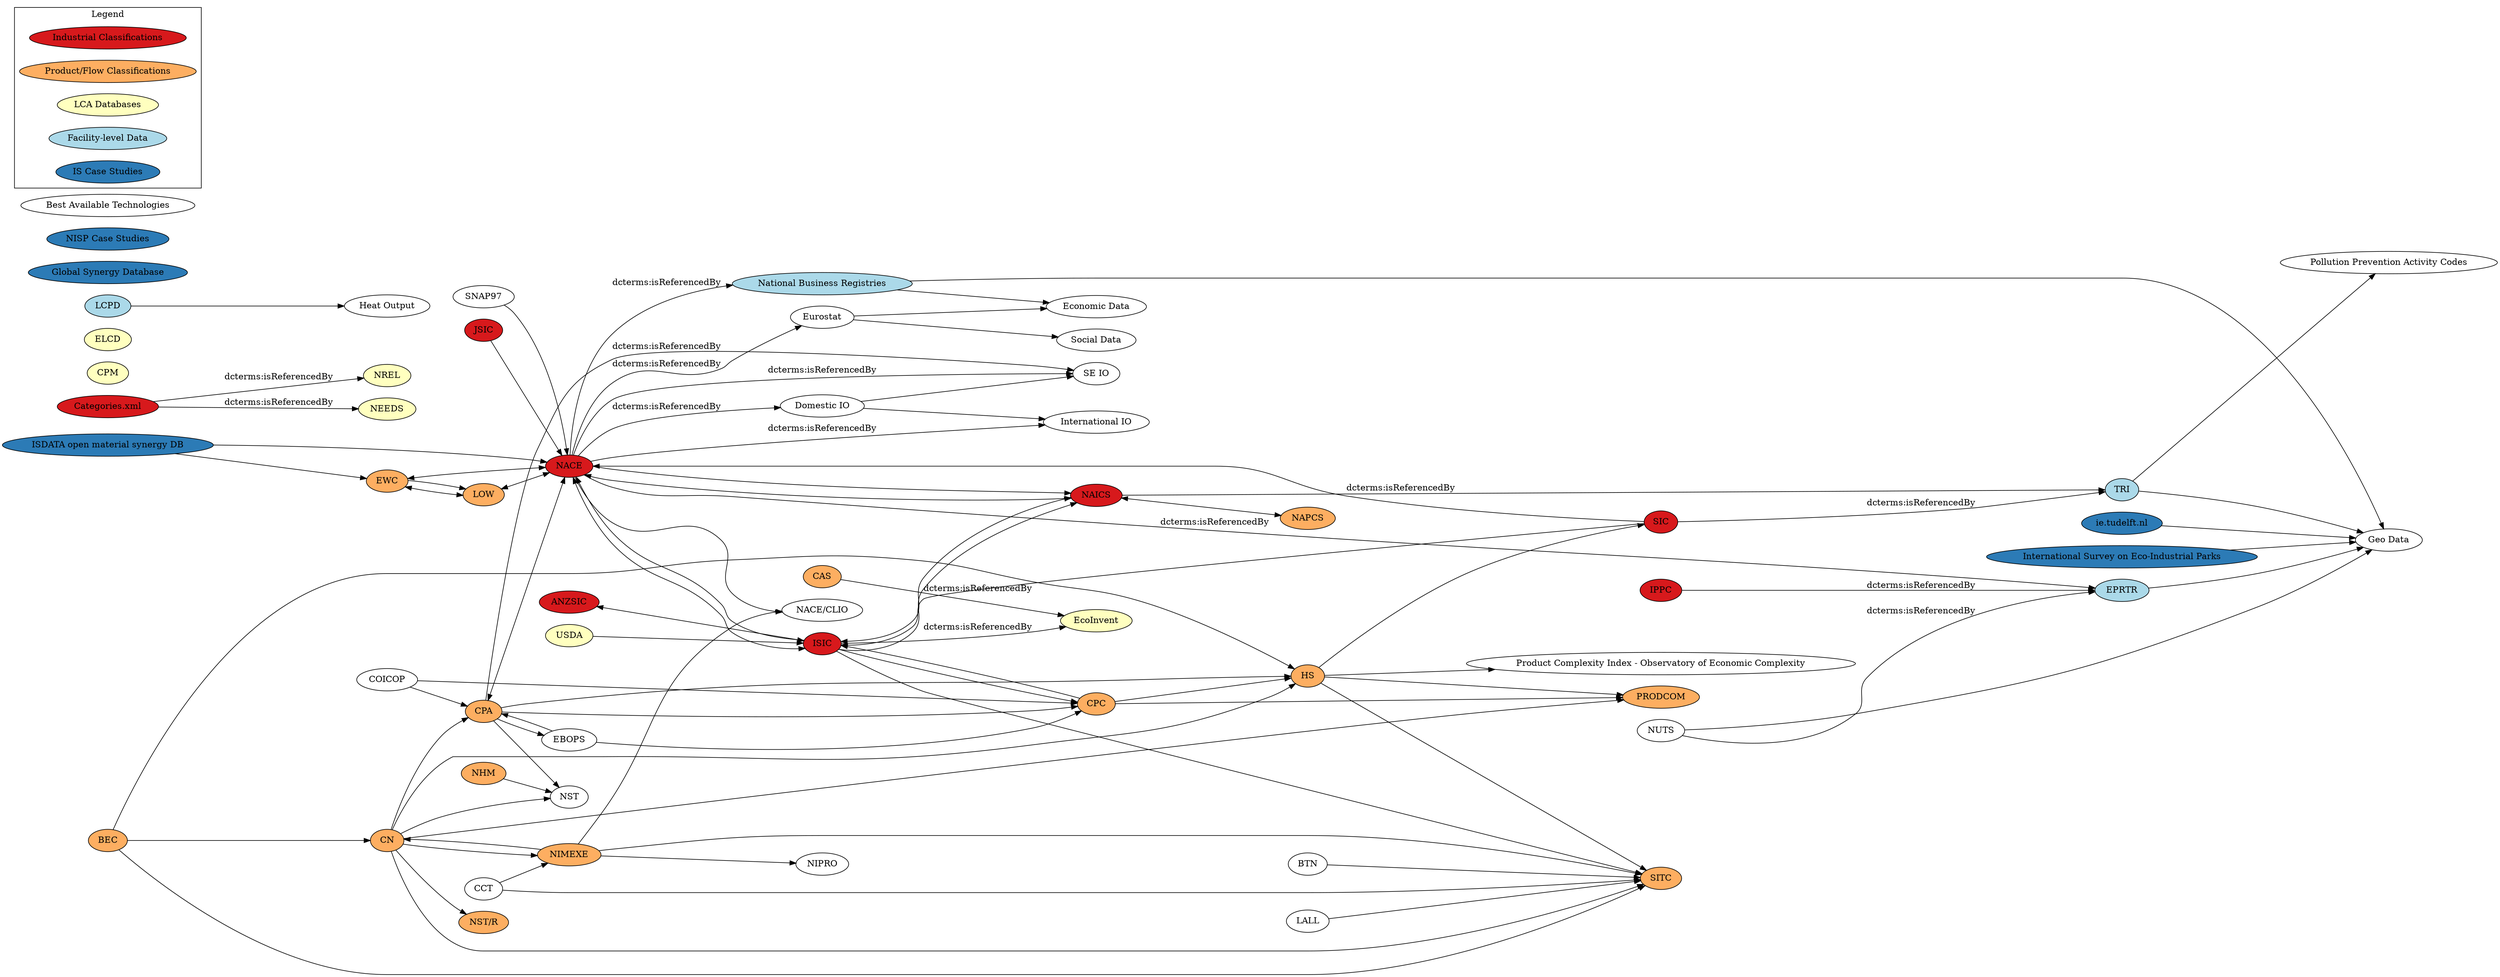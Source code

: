 digraph G {
rankdir=LR

/*
I'm bad at colors, someone should figure out a better scheme:
http://www.graphviz.org/doc/info/colors.html
http://colorbrewer2.org/ helps a lot
*/


// http://stackoverflow.com/questions/14662092/does-the-dot-language-support-variables-aliases
// You can fill in the colors for the nodes here.  The bash script will take care of the rest






/****** Define all the Types of Nodes and their colors here ******/ 

/*** Industrial Classifications **/
node [fillcolor = "#d7191c", style=filled]
NACE
ISIC
NAICS
ANZSIC
"Categories.xml"
IPPC
SIC
JSIC /* Japanese Standard Industrial Classification */

/*** Product or Flow Classifications **/
node [fillcolor = "#fdae61", style=filled]
BEC
CAS
CN
CPA
CPC
EWC
HS
LOW
NAPCS /** https://en.wikipedia.org/wiki/North_American_Product_Classification_System **/
NHM
NIMEXE
"NST/R"
PRODCOM
SITC

/** LCA Data Sets **/
node [fillcolor = "#ffffbf", style=filled]
EcoInvent
USDA
CPM
NREL
ELCD
NEEDS

/** Facility-level Data **/
node [fillcolor = "#abd9e9", style=filled]
EPRTR
LCPD
"National Business Registries"
TRI

/** IS Case Studies **/
node [fillcolor = "#2c7bb6", style=filled]
"Global Synergy Database"
"ie.tudelft.nl"
"NISP Case Studies"
"ISDATA open material synergy DB"
"International Survey on Eco-Industrial Parks"

/** Default color for everything else **/
node [style=filled, fillcolor=white]

/****** Define all the types of edges (connections here) ******/ 
/** Concordances between classification systems **/
NACE -> ISIC [dir="both"]
NAICS -> ISIC [dir="both"]
NACE -> NAICS [dir="both"]
CPA -> NACE [dir="both"]  /** TODO where does this occur? **/
EWC -> LOW [dir="both"]
EWC -> NACE [dir="both"]
LOW -> NACE [dir="both"]  /** TODO where does this occur? **/
ANZSIC -> ISIC [dir="both"]
NAICS -> NAPCS [dir="both"]
/** LCA Data Sets **/
ISIC -> EcoInvent [label="dcterms:isReferencedBy"]
CAS -> EcoInvent [label="dcterms:isReferencedBy"]
USDA -> ISIC
"Categories.xml" -> NREL [label="dcterms:isReferencedBy"]
"Categories.xml" -> NEEDS [label="dcterms:isReferencedBy"]
/** Other Data Sets **/
SIC -> TRI [label="dcterms:isReferencedBy"]
NAICS -> TRI [label="dcterms:isReferencedBy"]
TRI -> "Pollution Prevention Activity Codes"
TRI -> "Geo Data"
EPRTR -> "Geo Data"
NACE -> EPRTR [label="dcterms:isReferencedBy"]
NUTS -> EPRTR [label="dcterms:isReferencedBy"]
IPPC -> EPRTR [label="dcterms:isReferencedBy"]
"NUTS" -> "Geo Data"
"ISDATA open material synergy DB" -> NACE
"ISDATA open material synergy DB" -> EWC	
CPA -> "SE IO" [label="dcterms:isReferencedBy"]
NACE -> "SE IO" [label="dcterms:isReferencedBy"]
NACE -> "Domestic IO" [label="dcterms:isReferencedBy"]
NACE -> "International IO" [label="dcterms:isReferencedBy"]
NACE -> "National Business Registries" [label="dcterms:isReferencedBy"]
"National Business Registries" -> "Geo Data"
"National Business Registries" -> "Economic Data"
NACE -> "Eurostat" [label="dcterms:isReferencedBy"]
"Eurostat" -> "Economic Data"
"Eurostat" -> "Social Data"
LCPD -> "Heat Output"
"Domestic IO" -> "International IO"
"Domestic IO" -> "SE IO"
"Best Available Technologies"
"International Survey on Eco-Industrial Parks" -> "Geo Data"
"ie.tudelft.nl" -> "Geo Data"

BEC -> CN
BEC -> SITC
BEC -> HS
BTN -> SITC
CCT -> NIMEXE
NIMEXE -> SITC
CCT -> SITC
CN -> CPA
CN -> "NST/R"
CN -> PRODCOM
CN -> SITC
CN -> HS
CN -> NIMEXE
CN -> NST
COICOP -> CPC
COICOP -> CPA
CPA -> CPC
CPA -> NST
CPA -> EBOPS
CPA -> HS
CPC -> HS
CPC -> ISIC
CPC -> PRODCOM
EBOPS -> CPA
EBOPS -> CPC
EWC -> LOW
HS -> SIC
HS -> SITC
HS -> PRODCOM
ISIC -> NACE
ISIC -> CPC
ISIC -> SITC
ISIC -> NAICS
JSIC -> NACE /* Japanese Standard Industrial Classification */
LALL -> SITC
NACE -> "NACE/CLIO"
NACE -> NAICS
NHM -> NST
NIMEXE -> "NACE/CLIO"
NIMEXE -> NIPRO
NIMEXE -> CN
SNAP97 -> NACE
SIC -> ISIC
SIC -> NACE

HS -> "Product Complexity Index - Observatory of Economic Complexity"

// CD: Don't know how to move this to the top right corner
subgraph cluster_01 { 
    label = "Legend";
	"Industrial Classifications" [fillcolor = "#d7191c", style=filled]
	"Product/Flow Classifications" [fillcolor = "#fdae61", style=filled]
	"LCA Databases" [fillcolor = "#ffffbf", style=filled] 
	"Facility-level Data" [fillcolor = "#abd9e9", style=filled]
	"IS Case Studies" [fillcolor = "#2c7bb6", style=filled]
  }


/*
Don't know where to put this yet:

Very detailed overview of concordances
http://ec.europa.eu/eurostat/ramon/relations/index.cfm?TargetUrl=LST_REL

classification = detailed categorization/structure to a group of things/artiacts
correlation = linking synonyms between classification data
multi-attribute = linking seperate data types (groups of artifacts??) to other seperate data types
I guess we could classify the data types
economic/MFA/industrial geography

http://scb.se/en_/Finding-statistics/Statistics-by-subject-area/Business-activities/

*/
}


